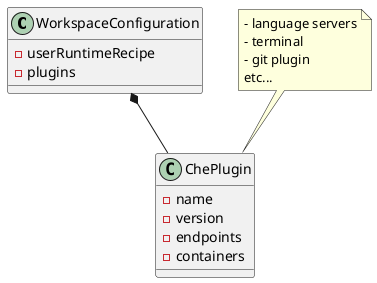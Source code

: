 @startuml

class WorkspaceConfiguration {
  - userRuntimeRecipe
  - plugins
}

class ChePlugin {
  - name
  - version
  - endpoints
  - containers
}

WorkspaceConfiguration *-- ChePlugin

note as pluginnote
 - language servers
 - terminal
 - git plugin
 etc...
end note

pluginnote .. ChePlugin

@enduml
